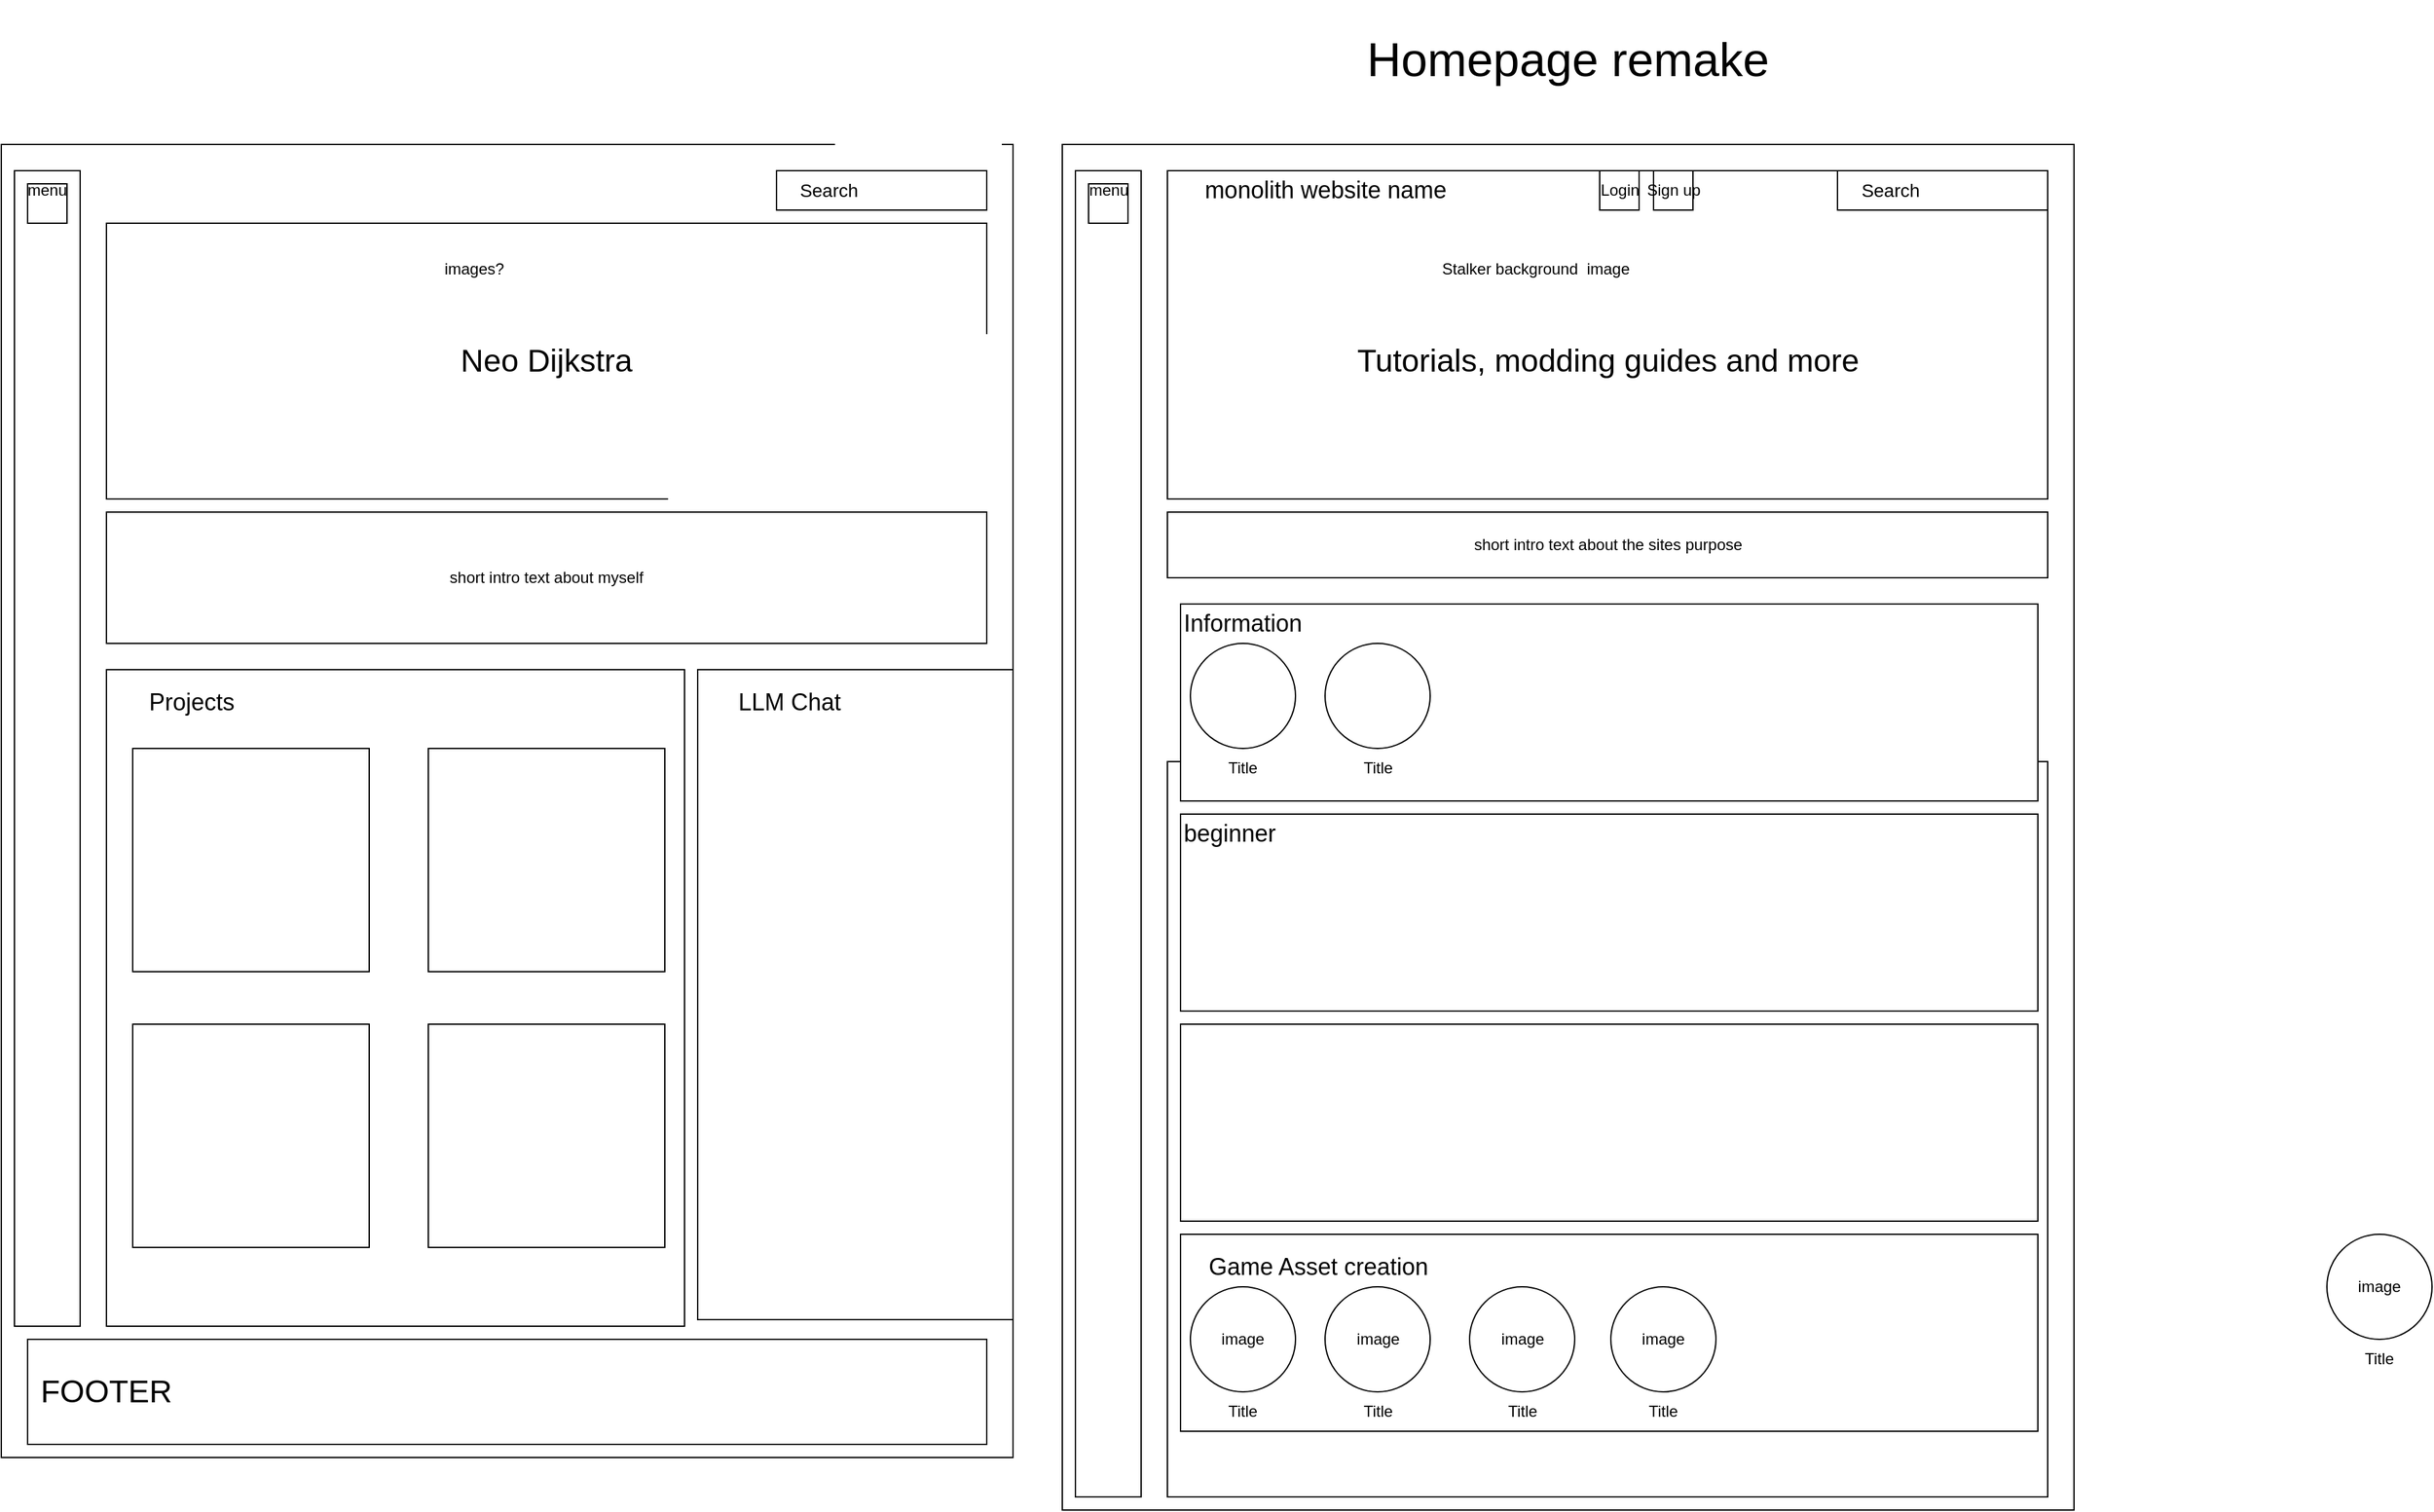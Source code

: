 <mxfile version="27.0.9">
  <diagram id="UCKKgr28noMgyS0MNk67" name="Seite-1">
    <mxGraphModel dx="3156" dy="2307" grid="1" gridSize="10" guides="1" tooltips="1" connect="1" arrows="1" fold="1" page="1" pageScale="1" pageWidth="827" pageHeight="1169" math="0" shadow="0">
      <root>
        <mxCell id="0" />
        <mxCell id="1" parent="0" />
        <mxCell id="PTzoErKE7SmrGTtnIzwI-1" value="" style="rounded=0;whiteSpace=wrap;html=1;" parent="1" vertex="1">
          <mxGeometry x="-10" y="80" width="770" height="1000" as="geometry" />
        </mxCell>
        <mxCell id="PTzoErKE7SmrGTtnIzwI-4" value="" style="rounded=0;whiteSpace=wrap;html=1;" parent="1" vertex="1">
          <mxGeometry x="580" y="100" width="160" height="30" as="geometry" />
        </mxCell>
        <mxCell id="PTzoErKE7SmrGTtnIzwI-10" value="&lt;font style=&quot;font-size: 14px;&quot;&gt;Search&lt;/font&gt;" style="text;html=1;align=center;verticalAlign=middle;whiteSpace=wrap;rounded=0;" parent="1" vertex="1">
          <mxGeometry x="590" y="100" width="60" height="30" as="geometry" />
        </mxCell>
        <mxCell id="PTzoErKE7SmrGTtnIzwI-14" value="" style="rounded=0;whiteSpace=wrap;html=1;" parent="1" vertex="1">
          <mxGeometry x="70" y="140" width="670" height="210" as="geometry" />
        </mxCell>
        <mxCell id="PTzoErKE7SmrGTtnIzwI-15" value="images?" style="text;html=1;align=center;verticalAlign=middle;whiteSpace=wrap;rounded=0;" parent="1" vertex="1">
          <mxGeometry x="270" y="160" width="160" height="30" as="geometry" />
        </mxCell>
        <mxCell id="PTzoErKE7SmrGTtnIzwI-16" value="&lt;span style=&quot;font-size: 24px;&quot;&gt;Neo Dijkstra&lt;/span&gt;" style="text;html=1;align=center;verticalAlign=middle;whiteSpace=wrap;rounded=0;" parent="1" vertex="1">
          <mxGeometry x="200" y="230" width="410" height="30" as="geometry" />
        </mxCell>
        <mxCell id="PTzoErKE7SmrGTtnIzwI-17" value="" style="rounded=0;whiteSpace=wrap;html=1;" parent="1" vertex="1">
          <mxGeometry y="100" width="50" height="880" as="geometry" />
        </mxCell>
        <mxCell id="PTzoErKE7SmrGTtnIzwI-18" value="" style="rounded=0;whiteSpace=wrap;html=1;" parent="1" vertex="1">
          <mxGeometry x="10" y="110" width="30" height="30" as="geometry" />
        </mxCell>
        <mxCell id="PTzoErKE7SmrGTtnIzwI-20" value="menu" style="text;html=1;align=center;verticalAlign=middle;whiteSpace=wrap;rounded=0;" parent="1" vertex="1">
          <mxGeometry x="-5" y="100" width="60" height="30" as="geometry" />
        </mxCell>
        <mxCell id="PTzoErKE7SmrGTtnIzwI-21" value="" style="rounded=0;whiteSpace=wrap;html=1;" parent="1" vertex="1">
          <mxGeometry x="70" y="360" width="670" height="100" as="geometry" />
        </mxCell>
        <mxCell id="PTzoErKE7SmrGTtnIzwI-22" value="short intro text about myself" style="text;html=1;align=center;verticalAlign=middle;whiteSpace=wrap;rounded=0;" parent="1" vertex="1">
          <mxGeometry x="280" y="385" width="250" height="50" as="geometry" />
        </mxCell>
        <mxCell id="PTzoErKE7SmrGTtnIzwI-23" value="" style="rounded=0;whiteSpace=wrap;html=1;" parent="1" vertex="1">
          <mxGeometry x="70" y="480" width="440" height="500" as="geometry" />
        </mxCell>
        <mxCell id="t61wf-N3fbhxSQ1rRu1j-2" value="&lt;font style=&quot;font-size: 36px;&quot;&gt;Homepage remake&lt;/font&gt;" style="text;html=1;align=center;verticalAlign=middle;whiteSpace=wrap;rounded=0;" parent="1" vertex="1">
          <mxGeometry x="970" y="-30" width="425" height="90" as="geometry" />
        </mxCell>
        <mxCell id="t61wf-N3fbhxSQ1rRu1j-3" value="" style="rounded=0;whiteSpace=wrap;html=1;movable=1;resizable=1;rotatable=1;deletable=1;editable=1;locked=0;connectable=1;" parent="1" vertex="1">
          <mxGeometry x="797.5" y="80" width="770" height="1040" as="geometry" />
        </mxCell>
        <mxCell id="t61wf-N3fbhxSQ1rRu1j-4" value="" style="rounded=0;whiteSpace=wrap;html=1;" parent="1" vertex="1">
          <mxGeometry x="877.5" y="100" width="240" height="30" as="geometry" />
        </mxCell>
        <mxCell id="t61wf-N3fbhxSQ1rRu1j-12" value="" style="rounded=0;whiteSpace=wrap;html=1;" parent="1" vertex="1">
          <mxGeometry x="877.5" y="100" width="670" height="250" as="geometry" />
        </mxCell>
        <mxCell id="t61wf-N3fbhxSQ1rRu1j-5" value="" style="rounded=0;whiteSpace=wrap;html=1;" parent="1" vertex="1">
          <mxGeometry x="1387.5" y="100" width="160" height="30" as="geometry" />
        </mxCell>
        <mxCell id="t61wf-N3fbhxSQ1rRu1j-6" value="" style="rounded=0;whiteSpace=wrap;html=1;" parent="1" vertex="1">
          <mxGeometry x="1206.5" y="100" width="30" height="30" as="geometry" />
        </mxCell>
        <mxCell id="t61wf-N3fbhxSQ1rRu1j-7" value="" style="rounded=0;whiteSpace=wrap;html=1;" parent="1" vertex="1">
          <mxGeometry x="1247.5" y="100" width="30" height="30" as="geometry" />
        </mxCell>
        <mxCell id="t61wf-N3fbhxSQ1rRu1j-8" value="&lt;font style=&quot;font-size: 14px;&quot;&gt;Search&lt;/font&gt;" style="text;html=1;align=center;verticalAlign=middle;whiteSpace=wrap;rounded=0;" parent="1" vertex="1">
          <mxGeometry x="1397.5" y="100" width="60" height="30" as="geometry" />
        </mxCell>
        <mxCell id="t61wf-N3fbhxSQ1rRu1j-9" value="Sign up" style="text;html=1;align=center;verticalAlign=middle;whiteSpace=wrap;rounded=0;" parent="1" vertex="1">
          <mxGeometry x="1232.5" y="100" width="60" height="30" as="geometry" />
        </mxCell>
        <mxCell id="t61wf-N3fbhxSQ1rRu1j-10" value="Login" style="text;html=1;align=center;verticalAlign=middle;whiteSpace=wrap;rounded=0;" parent="1" vertex="1">
          <mxGeometry x="1196.5" y="100" width="50" height="30" as="geometry" />
        </mxCell>
        <mxCell id="t61wf-N3fbhxSQ1rRu1j-11" value="&lt;font style=&quot;font-size: 18px;&quot;&gt;monolith website name&lt;/font&gt;" style="text;html=1;align=center;verticalAlign=middle;whiteSpace=wrap;rounded=0;" parent="1" vertex="1">
          <mxGeometry x="887.5" y="100" width="220" height="30" as="geometry" />
        </mxCell>
        <mxCell id="t61wf-N3fbhxSQ1rRu1j-13" value="Stalker background&amp;nbsp; image" style="text;html=1;align=center;verticalAlign=middle;whiteSpace=wrap;rounded=0;" parent="1" vertex="1">
          <mxGeometry x="1077.5" y="160" width="160" height="30" as="geometry" />
        </mxCell>
        <mxCell id="t61wf-N3fbhxSQ1rRu1j-14" value="&lt;font style=&quot;font-size: 24px;&quot;&gt;Tutorials, modding guides and more&lt;/font&gt;" style="text;html=1;align=center;verticalAlign=middle;whiteSpace=wrap;rounded=0;" parent="1" vertex="1">
          <mxGeometry x="1007.5" y="230" width="410" height="30" as="geometry" />
        </mxCell>
        <mxCell id="t61wf-N3fbhxSQ1rRu1j-15" value="" style="rounded=0;whiteSpace=wrap;html=1;movable=1;resizable=1;rotatable=1;deletable=1;editable=1;locked=0;connectable=1;" parent="1" vertex="1">
          <mxGeometry x="807.5" y="100" width="50" height="1010" as="geometry" />
        </mxCell>
        <mxCell id="t61wf-N3fbhxSQ1rRu1j-16" value="" style="rounded=0;whiteSpace=wrap;html=1;" parent="1" vertex="1">
          <mxGeometry x="817.5" y="110" width="30" height="30" as="geometry" />
        </mxCell>
        <mxCell id="t61wf-N3fbhxSQ1rRu1j-17" value="menu" style="text;html=1;align=center;verticalAlign=middle;whiteSpace=wrap;rounded=0;" parent="1" vertex="1">
          <mxGeometry x="802.5" y="100" width="60" height="30" as="geometry" />
        </mxCell>
        <mxCell id="t61wf-N3fbhxSQ1rRu1j-18" value="" style="rounded=0;whiteSpace=wrap;html=1;movable=0;resizable=0;rotatable=0;deletable=0;editable=0;locked=1;connectable=0;" parent="1" vertex="1">
          <mxGeometry x="877.5" y="360" width="670" height="50" as="geometry" />
        </mxCell>
        <mxCell id="t61wf-N3fbhxSQ1rRu1j-19" value="short intro text about the sites purpose" style="text;html=1;align=center;verticalAlign=middle;whiteSpace=wrap;rounded=0;" parent="1" vertex="1">
          <mxGeometry x="1087.5" y="360" width="250" height="50" as="geometry" />
        </mxCell>
        <mxCell id="t61wf-N3fbhxSQ1rRu1j-20" value="" style="rounded=0;whiteSpace=wrap;html=1;movable=1;resizable=1;rotatable=1;deletable=1;editable=1;locked=0;connectable=1;" parent="1" vertex="1">
          <mxGeometry x="877.5" y="550" width="670" height="560" as="geometry" />
        </mxCell>
        <mxCell id="t61wf-N3fbhxSQ1rRu1j-53" value="" style="rounded=0;whiteSpace=wrap;html=1;movable=0;resizable=0;rotatable=0;deletable=0;editable=0;locked=1;connectable=0;" parent="1" vertex="1">
          <mxGeometry x="887.5" y="590" width="652.5" height="150" as="geometry" />
        </mxCell>
        <mxCell id="t61wf-N3fbhxSQ1rRu1j-47" value="" style="rounded=0;whiteSpace=wrap;html=1;movable=0;resizable=0;rotatable=0;deletable=0;editable=0;locked=1;connectable=0;" parent="1" vertex="1">
          <mxGeometry x="887.5" y="430" width="652.5" height="150" as="geometry" />
        </mxCell>
        <mxCell id="t61wf-N3fbhxSQ1rRu1j-21" value="" style="ellipse;whiteSpace=wrap;html=1;aspect=fixed;" parent="1" vertex="1">
          <mxGeometry x="895" y="460" width="80" height="80" as="geometry" />
        </mxCell>
        <mxCell id="t61wf-N3fbhxSQ1rRu1j-22" value="" style="ellipse;whiteSpace=wrap;html=1;aspect=fixed;" parent="1" vertex="1">
          <mxGeometry x="997.5" y="460" width="80" height="80" as="geometry" />
        </mxCell>
        <mxCell id="t61wf-N3fbhxSQ1rRu1j-37" value="Title" style="text;html=1;align=center;verticalAlign=middle;whiteSpace=wrap;rounded=0;" parent="1" vertex="1">
          <mxGeometry x="905" y="540" width="60" height="30" as="geometry" />
        </mxCell>
        <mxCell id="t61wf-N3fbhxSQ1rRu1j-44" value="Title" style="text;html=1;align=center;verticalAlign=middle;whiteSpace=wrap;rounded=0;" parent="1" vertex="1">
          <mxGeometry x="1007.5" y="540" width="60" height="30" as="geometry" />
        </mxCell>
        <mxCell id="t61wf-N3fbhxSQ1rRu1j-49" value="&lt;font style=&quot;font-size: 18px;&quot;&gt;Information&lt;/font&gt;" style="text;html=1;align=center;verticalAlign=middle;whiteSpace=wrap;rounded=0;" parent="1" vertex="1">
          <mxGeometry x="900" y="430" width="70" height="30" as="geometry" />
        </mxCell>
        <mxCell id="t61wf-N3fbhxSQ1rRu1j-54" value="&lt;font style=&quot;font-size: 18px;&quot;&gt;beginner&lt;/font&gt;" style="text;html=1;align=center;verticalAlign=middle;whiteSpace=wrap;rounded=0;" parent="1" vertex="1">
          <mxGeometry x="895" y="590" width="60" height="30" as="geometry" />
        </mxCell>
        <mxCell id="t61wf-N3fbhxSQ1rRu1j-55" value="" style="rounded=0;whiteSpace=wrap;html=1;movable=0;resizable=0;rotatable=0;deletable=0;editable=0;locked=1;connectable=0;" parent="1" vertex="1">
          <mxGeometry x="887.5" y="750" width="652.5" height="150" as="geometry" />
        </mxCell>
        <mxCell id="EqHNukowYsHH8Fm9DPua-3" value="" style="rounded=0;whiteSpace=wrap;html=1;movable=1;resizable=1;rotatable=1;deletable=1;editable=1;locked=0;connectable=1;" parent="1" vertex="1">
          <mxGeometry x="887.5" y="910" width="652.5" height="150" as="geometry" />
        </mxCell>
        <mxCell id="EqHNukowYsHH8Fm9DPua-4" value="&lt;span style=&quot;font-size: 18px;&quot;&gt;Game Asset creation&lt;/span&gt;" style="text;html=1;align=center;verticalAlign=middle;whiteSpace=wrap;rounded=0;" parent="1" vertex="1">
          <mxGeometry x="905" y="920" width="175" height="30" as="geometry" />
        </mxCell>
        <mxCell id="t61wf-N3fbhxSQ1rRu1j-50" value="" style="ellipse;whiteSpace=wrap;html=1;aspect=fixed;" parent="1" vertex="1">
          <mxGeometry x="895" y="950" width="80" height="80" as="geometry" />
        </mxCell>
        <mxCell id="t61wf-N3fbhxSQ1rRu1j-51" value="image&lt;span style=&quot;color: rgba(0, 0, 0, 0); font-family: monospace; font-size: 0px; text-align: start; text-wrap: nowrap;&quot;&gt;%3CmxGraphModel%3E%3Croot%3E%3CmxCell%20id%3D%220%22%2F%3E%3CmxCell%20id%3D%221%22%20parent%3D%220%22%2F%3E%3CmxCell%20id%3D%222%22%20value%3D%22%22%20style%3D%22ellipse%3BwhiteSpace%3Dwrap%3Bhtml%3D1%3Baspect%3Dfixed%3B%22%20vertex%3D%221%22%20parent%3D%221%22%3E%3CmxGeometry%20x%3D%22120%22%20y%3D%22530%22%20width%3D%2280%22%20height%3D%2280%22%20as%3D%22geometry%22%2F%3E%3C%2FmxCell%3E%3C%2Froot%3E%3C%2FmxGraphModel%3E&lt;/span&gt;" style="text;html=1;align=center;verticalAlign=middle;whiteSpace=wrap;rounded=0;" parent="1" vertex="1">
          <mxGeometry x="905" y="975" width="60" height="30" as="geometry" />
        </mxCell>
        <mxCell id="t61wf-N3fbhxSQ1rRu1j-52" value="Title" style="text;html=1;align=center;verticalAlign=middle;whiteSpace=wrap;rounded=0;" parent="1" vertex="1">
          <mxGeometry x="905" y="1030" width="60" height="30" as="geometry" />
        </mxCell>
        <mxCell id="EqHNukowYsHH8Fm9DPua-5" value="" style="ellipse;whiteSpace=wrap;html=1;aspect=fixed;" parent="1" vertex="1">
          <mxGeometry x="997.5" y="950" width="80" height="80" as="geometry" />
        </mxCell>
        <mxCell id="EqHNukowYsHH8Fm9DPua-6" value="image&lt;span style=&quot;color: rgba(0, 0, 0, 0); font-family: monospace; font-size: 0px; text-align: start; text-wrap: nowrap;&quot;&gt;%3CmxGraphModel%3E%3Croot%3E%3CmxCell%20id%3D%220%22%2F%3E%3CmxCell%20id%3D%221%22%20parent%3D%220%22%2F%3E%3CmxCell%20id%3D%222%22%20value%3D%22%22%20style%3D%22ellipse%3BwhiteSpace%3Dwrap%3Bhtml%3D1%3Baspect%3Dfixed%3B%22%20vertex%3D%221%22%20parent%3D%221%22%3E%3CmxGeometry%20x%3D%22120%22%20y%3D%22530%22%20width%3D%2280%22%20height%3D%2280%22%20as%3D%22geometry%22%2F%3E%3C%2FmxCell%3E%3C%2Froot%3E%3C%2FmxGraphModel%3E&lt;/span&gt;" style="text;html=1;align=center;verticalAlign=middle;whiteSpace=wrap;rounded=0;" parent="1" vertex="1">
          <mxGeometry x="1007.5" y="975" width="60" height="30" as="geometry" />
        </mxCell>
        <mxCell id="EqHNukowYsHH8Fm9DPua-7" value="Title" style="text;html=1;align=center;verticalAlign=middle;whiteSpace=wrap;rounded=0;" parent="1" vertex="1">
          <mxGeometry x="1007.5" y="1030" width="60" height="30" as="geometry" />
        </mxCell>
        <mxCell id="EqHNukowYsHH8Fm9DPua-8" value="" style="ellipse;whiteSpace=wrap;html=1;aspect=fixed;" parent="1" vertex="1">
          <mxGeometry x="1107.5" y="950" width="80" height="80" as="geometry" />
        </mxCell>
        <mxCell id="EqHNukowYsHH8Fm9DPua-9" value="image&lt;span style=&quot;color: rgba(0, 0, 0, 0); font-family: monospace; font-size: 0px; text-align: start; text-wrap: nowrap;&quot;&gt;%3CmxGraphModel%3E%3Croot%3E%3CmxCell%20id%3D%220%22%2F%3E%3CmxCell%20id%3D%221%22%20parent%3D%220%22%2F%3E%3CmxCell%20id%3D%222%22%20value%3D%22%22%20style%3D%22ellipse%3BwhiteSpace%3Dwrap%3Bhtml%3D1%3Baspect%3Dfixed%3B%22%20vertex%3D%221%22%20parent%3D%221%22%3E%3CmxGeometry%20x%3D%22120%22%20y%3D%22530%22%20width%3D%2280%22%20height%3D%2280%22%20as%3D%22geometry%22%2F%3E%3C%2FmxCell%3E%3C%2Froot%3E%3C%2FmxGraphModel%3E&lt;/span&gt;" style="text;html=1;align=center;verticalAlign=middle;whiteSpace=wrap;rounded=0;" parent="1" vertex="1">
          <mxGeometry x="1117.5" y="975" width="60" height="30" as="geometry" />
        </mxCell>
        <mxCell id="EqHNukowYsHH8Fm9DPua-10" value="Title" style="text;html=1;align=center;verticalAlign=middle;whiteSpace=wrap;rounded=0;" parent="1" vertex="1">
          <mxGeometry x="1117.5" y="1030" width="60" height="30" as="geometry" />
        </mxCell>
        <mxCell id="EqHNukowYsHH8Fm9DPua-11" value="" style="ellipse;whiteSpace=wrap;html=1;aspect=fixed;" parent="1" vertex="1">
          <mxGeometry x="1215" y="950" width="80" height="80" as="geometry" />
        </mxCell>
        <mxCell id="EqHNukowYsHH8Fm9DPua-12" value="image&lt;span style=&quot;color: rgba(0, 0, 0, 0); font-family: monospace; font-size: 0px; text-align: start; text-wrap: nowrap;&quot;&gt;%3CmxGraphModel%3E%3Croot%3E%3CmxCell%20id%3D%220%22%2F%3E%3CmxCell%20id%3D%221%22%20parent%3D%220%22%2F%3E%3CmxCell%20id%3D%222%22%20value%3D%22%22%20style%3D%22ellipse%3BwhiteSpace%3Dwrap%3Bhtml%3D1%3Baspect%3Dfixed%3B%22%20vertex%3D%221%22%20parent%3D%221%22%3E%3CmxGeometry%20x%3D%22120%22%20y%3D%22530%22%20width%3D%2280%22%20height%3D%2280%22%20as%3D%22geometry%22%2F%3E%3C%2FmxCell%3E%3C%2Froot%3E%3C%2FmxGraphModel%3E&lt;/span&gt;" style="text;html=1;align=center;verticalAlign=middle;whiteSpace=wrap;rounded=0;" parent="1" vertex="1">
          <mxGeometry x="1225" y="975" width="60" height="30" as="geometry" />
        </mxCell>
        <mxCell id="EqHNukowYsHH8Fm9DPua-13" value="Title" style="text;html=1;align=center;verticalAlign=middle;whiteSpace=wrap;rounded=0;" parent="1" vertex="1">
          <mxGeometry x="1225" y="1030" width="60" height="30" as="geometry" />
        </mxCell>
        <mxCell id="EqHNukowYsHH8Fm9DPua-14" value="" style="ellipse;whiteSpace=wrap;html=1;aspect=fixed;" parent="1" vertex="1">
          <mxGeometry x="1760" y="910" width="80" height="80" as="geometry" />
        </mxCell>
        <mxCell id="EqHNukowYsHH8Fm9DPua-15" value="image&lt;span style=&quot;color: rgba(0, 0, 0, 0); font-family: monospace; font-size: 0px; text-align: start; text-wrap: nowrap;&quot;&gt;%3CmxGraphModel%3E%3Croot%3E%3CmxCell%20id%3D%220%22%2F%3E%3CmxCell%20id%3D%221%22%20parent%3D%220%22%2F%3E%3CmxCell%20id%3D%222%22%20value%3D%22%22%20style%3D%22ellipse%3BwhiteSpace%3Dwrap%3Bhtml%3D1%3Baspect%3Dfixed%3B%22%20vertex%3D%221%22%20parent%3D%221%22%3E%3CmxGeometry%20x%3D%22120%22%20y%3D%22530%22%20width%3D%2280%22%20height%3D%2280%22%20as%3D%22geometry%22%2F%3E%3C%2FmxCell%3E%3C%2Froot%3E%3C%2FmxGraphModel%3E&lt;/span&gt;" style="text;html=1;align=center;verticalAlign=middle;whiteSpace=wrap;rounded=0;" parent="1" vertex="1">
          <mxGeometry x="1770" y="935" width="60" height="30" as="geometry" />
        </mxCell>
        <mxCell id="EqHNukowYsHH8Fm9DPua-16" value="Title" style="text;html=1;align=center;verticalAlign=middle;whiteSpace=wrap;rounded=0;" parent="1" vertex="1">
          <mxGeometry x="1770" y="990" width="60" height="30" as="geometry" />
        </mxCell>
        <mxCell id="r833wd5Um6LA9S_pcdjU-1" value="" style="rounded=0;whiteSpace=wrap;html=1;" parent="1" vertex="1">
          <mxGeometry x="10" y="990" width="730" height="80" as="geometry" />
        </mxCell>
        <mxCell id="r833wd5Um6LA9S_pcdjU-2" value="&lt;span style=&quot;font-size: 24px;&quot;&gt;FOOTER&lt;/span&gt;" style="text;html=1;align=center;verticalAlign=middle;whiteSpace=wrap;rounded=0;" parent="1" vertex="1">
          <mxGeometry x="40" y="1015" width="60" height="30" as="geometry" />
        </mxCell>
        <mxCell id="r833wd5Um6LA9S_pcdjU-3" value="" style="rounded=0;whiteSpace=wrap;html=1;" parent="1" vertex="1">
          <mxGeometry x="90" y="540" width="180" height="170" as="geometry" />
        </mxCell>
        <mxCell id="r833wd5Um6LA9S_pcdjU-4" value="" style="rounded=0;whiteSpace=wrap;html=1;" parent="1" vertex="1">
          <mxGeometry x="315" y="540" width="180" height="170" as="geometry" />
        </mxCell>
        <mxCell id="r833wd5Um6LA9S_pcdjU-5" value="" style="rounded=0;whiteSpace=wrap;html=1;" parent="1" vertex="1">
          <mxGeometry x="520" y="480" width="240" height="495" as="geometry" />
        </mxCell>
        <mxCell id="zqXfPUIMI5GI3xptxA7X-1" value="&lt;span style=&quot;font-size: 18px;&quot;&gt;Projects&lt;/span&gt;" style="text;html=1;align=center;verticalAlign=middle;whiteSpace=wrap;rounded=0;" vertex="1" parent="1">
          <mxGeometry x="100" y="490" width="70" height="30" as="geometry" />
        </mxCell>
        <mxCell id="zqXfPUIMI5GI3xptxA7X-2" value="" style="rounded=0;whiteSpace=wrap;html=1;" vertex="1" parent="1">
          <mxGeometry x="90" y="750" width="180" height="170" as="geometry" />
        </mxCell>
        <mxCell id="zqXfPUIMI5GI3xptxA7X-3" value="" style="rounded=0;whiteSpace=wrap;html=1;" vertex="1" parent="1">
          <mxGeometry x="315" y="750" width="180" height="170" as="geometry" />
        </mxCell>
        <mxCell id="zqXfPUIMI5GI3xptxA7X-4" value="&lt;span style=&quot;font-size: 18px;&quot;&gt;LLM Chat&lt;/span&gt;" style="text;html=1;align=center;verticalAlign=middle;whiteSpace=wrap;rounded=0;" vertex="1" parent="1">
          <mxGeometry x="540" y="490" width="100" height="30" as="geometry" />
        </mxCell>
      </root>
    </mxGraphModel>
  </diagram>
</mxfile>
